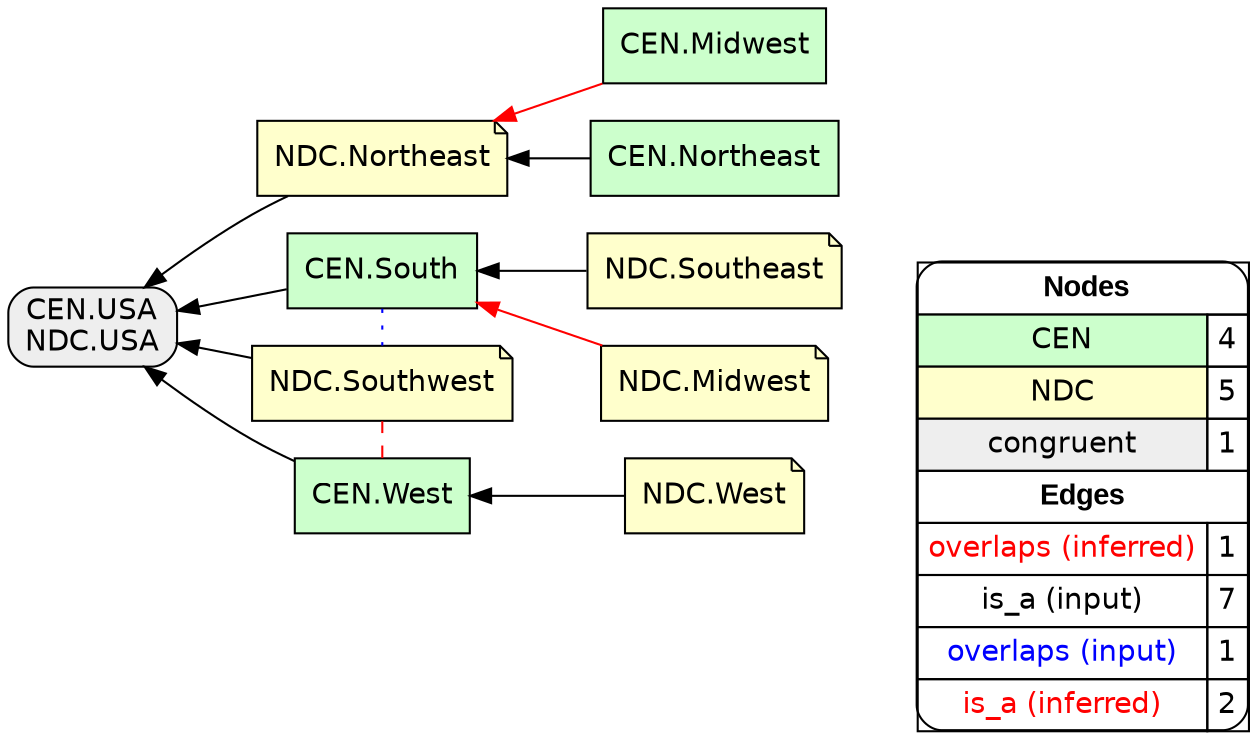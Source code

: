 digraph{
rankdir=RL
node[shape=box style=filled fillcolor="#CCFFCC" fontname="helvetica"] 
"CEN.Midwest"
"CEN.South"
"CEN.West"
"CEN.Northeast"
node[shape=note style=filled fillcolor="#FFFFCC" fontname="helvetica"] 
"NDC.Northeast"
"NDC.Southeast"
"NDC.Midwest"
"NDC.West"
"NDC.Southwest"
node[shape=box style="filled,rounded" fillcolor="#EEEEEE" fontname="helvetica"] 
"CEN.USA\nNDC.USA"
edge[arrowhead=none style=dashed color="#FF0000" constraint=false penwidth=1]
"CEN.West" -> "NDC.Southwest"
edge[arrowhead=normal style=dotted color="#000000" constraint=true penwidth=1]
edge[arrowhead=normal style=solid color="#000000" constraint=true penwidth=1]
"NDC.Southeast" -> "CEN.South"
"NDC.Northeast" -> "CEN.USA\nNDC.USA"
"CEN.Northeast" -> "NDC.Northeast"
"CEN.West" -> "CEN.USA\nNDC.USA"
"CEN.South" -> "CEN.USA\nNDC.USA"
"NDC.Southwest" -> "CEN.USA\nNDC.USA"
"NDC.West" -> "CEN.West"
edge[arrowhead=none style=dotted color="#0000FF" constraint=false penwidth=1]
"CEN.South" -> "NDC.Southwest"
edge[arrowhead=normal style=solid color="#FF0000" constraint=true penwidth=1]
"NDC.Midwest" -> "CEN.South"
"CEN.Midwest" -> "NDC.Northeast"
node[shape=box] 
{rank=source Legend [fillcolor= white margin=0 label=< 
 <TABLE BORDER="0" CELLBORDER="1" CELLSPACING="0" CELLPADDING="4"> 
<TR> <TD COLSPAN="2"><font face="Arial Black"> Nodes</font></TD> </TR> 
<TR> 
 <TD bgcolor="#CCFFCC" fontname="helvetica">CEN</TD> 
 <TD>4</TD> 
 </TR> 
<TR> 
 <TD bgcolor="#FFFFCC" fontname="helvetica">NDC</TD> 
 <TD>5</TD> 
 </TR> 
<TR> 
 <TD bgcolor="#EEEEEE" fontname="helvetica">congruent</TD> 
 <TD>1</TD> 
 </TR> 
<TR> <TD COLSPAN="2"><font face = "Arial Black"> Edges </font></TD> </TR> 
<TR> 
 <TD><font color ="#FF0000">overlaps (inferred)</font></TD><TD>1</TD>
</TR>
<TR> 
 <TD><font color ="#000000">is_a (input)</font></TD><TD>7</TD>
</TR>
<TR> 
 <TD><font color ="#0000FF">overlaps (input)</font></TD><TD>1</TD>
</TR>
<TR> 
 <TD><font color ="#FF0000">is_a (inferred)</font></TD><TD>2</TD>
</TR>
</TABLE> 
 >] } 
}